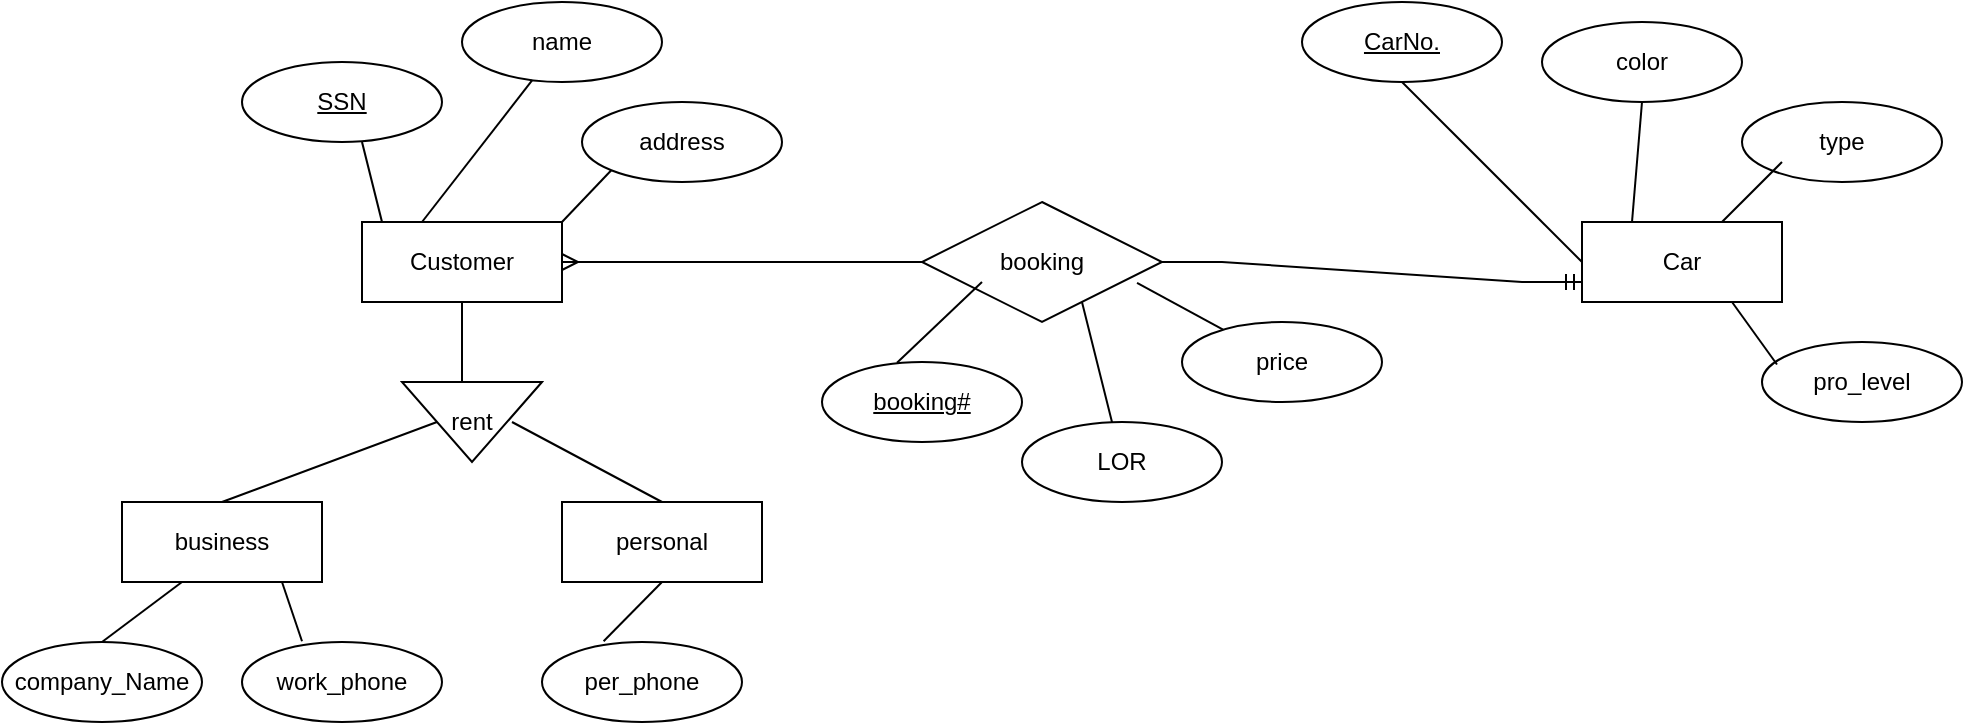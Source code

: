 <mxfile version="20.5.1" type="device"><diagram id="R2lEEEUBdFMjLlhIrx00" name="Page-1"><mxGraphModel dx="1956" dy="581" grid="1" gridSize="10" guides="1" tooltips="1" connect="1" arrows="1" fold="1" page="1" pageScale="1" pageWidth="850" pageHeight="1100" math="0" shadow="0" extFonts="Permanent Marker^https://fonts.googleapis.com/css?family=Permanent+Marker"><root><mxCell id="0"/><mxCell id="1" parent="0"/><mxCell id="AfkKwAm4phC4h8x-Td2x-1" value="Customer" style="whiteSpace=wrap;html=1;align=center;" vertex="1" parent="1"><mxGeometry x="50" y="160" width="100" height="40" as="geometry"/></mxCell><mxCell id="AfkKwAm4phC4h8x-Td2x-2" value="Car" style="whiteSpace=wrap;html=1;align=center;" vertex="1" parent="1"><mxGeometry x="660" y="160" width="100" height="40" as="geometry"/></mxCell><mxCell id="AfkKwAm4phC4h8x-Td2x-5" value="SSN" style="ellipse;whiteSpace=wrap;html=1;align=center;fontStyle=4;" vertex="1" parent="1"><mxGeometry x="-10" y="80" width="100" height="40" as="geometry"/></mxCell><mxCell id="AfkKwAm4phC4h8x-Td2x-7" value="name" style="ellipse;whiteSpace=wrap;html=1;align=center;" vertex="1" parent="1"><mxGeometry x="100" y="50" width="100" height="40" as="geometry"/></mxCell><mxCell id="AfkKwAm4phC4h8x-Td2x-8" value="address" style="ellipse;whiteSpace=wrap;html=1;align=center;" vertex="1" parent="1"><mxGeometry x="160" y="100" width="100" height="40" as="geometry"/></mxCell><mxCell id="AfkKwAm4phC4h8x-Td2x-10" value="" style="endArrow=none;html=1;rounded=0;" edge="1" parent="1" target="AfkKwAm4phC4h8x-Td2x-7"><mxGeometry width="50" height="50" relative="1" as="geometry"><mxPoint x="80" y="160" as="sourcePoint"/><mxPoint x="130" y="110" as="targetPoint"/></mxGeometry></mxCell><mxCell id="AfkKwAm4phC4h8x-Td2x-11" value="" style="endArrow=none;html=1;rounded=0;entryX=0;entryY=1;entryDx=0;entryDy=0;" edge="1" parent="1" target="AfkKwAm4phC4h8x-Td2x-8"><mxGeometry width="50" height="50" relative="1" as="geometry"><mxPoint x="150" y="160" as="sourcePoint"/><mxPoint x="190" y="120" as="targetPoint"/></mxGeometry></mxCell><mxCell id="AfkKwAm4phC4h8x-Td2x-12" value="" style="endArrow=none;html=1;rounded=0;" edge="1" parent="1"><mxGeometry width="50" height="50" relative="1" as="geometry"><mxPoint x="60" y="160" as="sourcePoint"/><mxPoint x="50" y="120" as="targetPoint"/></mxGeometry></mxCell><mxCell id="AfkKwAm4phC4h8x-Td2x-13" value="rent" style="triangle;whiteSpace=wrap;html=1;direction=south;" vertex="1" parent="1"><mxGeometry x="70" y="240" width="70" height="40" as="geometry"/></mxCell><mxCell id="AfkKwAm4phC4h8x-Td2x-14" value="" style="endArrow=none;html=1;rounded=0;" edge="1" parent="1"><mxGeometry width="50" height="50" relative="1" as="geometry"><mxPoint x="100" y="240" as="sourcePoint"/><mxPoint x="100" y="200" as="targetPoint"/></mxGeometry></mxCell><mxCell id="AfkKwAm4phC4h8x-Td2x-15" value="business" style="whiteSpace=wrap;html=1;align=center;" vertex="1" parent="1"><mxGeometry x="-70" y="300" width="100" height="40" as="geometry"/></mxCell><mxCell id="AfkKwAm4phC4h8x-Td2x-18" value="personal" style="whiteSpace=wrap;html=1;align=center;" vertex="1" parent="1"><mxGeometry x="150" y="300" width="100" height="40" as="geometry"/></mxCell><mxCell id="AfkKwAm4phC4h8x-Td2x-19" value="" style="endArrow=none;html=1;rounded=0;entryX=0.5;entryY=1;entryDx=0;entryDy=0;" edge="1" parent="1" target="AfkKwAm4phC4h8x-Td2x-13"><mxGeometry width="50" height="50" relative="1" as="geometry"><mxPoint x="-20" y="300" as="sourcePoint"/><mxPoint x="30" y="250" as="targetPoint"/></mxGeometry></mxCell><mxCell id="AfkKwAm4phC4h8x-Td2x-21" value="" style="endArrow=none;html=1;rounded=0;entryX=0.5;entryY=0;entryDx=0;entryDy=0;" edge="1" parent="1" target="AfkKwAm4phC4h8x-Td2x-18"><mxGeometry width="50" height="50" relative="1" as="geometry"><mxPoint x="125" y="260" as="sourcePoint"/><mxPoint x="175" y="210" as="targetPoint"/></mxGeometry></mxCell><mxCell id="AfkKwAm4phC4h8x-Td2x-23" value="CarNo." style="ellipse;whiteSpace=wrap;html=1;align=center;fontStyle=4;" vertex="1" parent="1"><mxGeometry x="520" y="50" width="100" height="40" as="geometry"/></mxCell><mxCell id="AfkKwAm4phC4h8x-Td2x-24" value="color" style="ellipse;whiteSpace=wrap;html=1;align=center;" vertex="1" parent="1"><mxGeometry x="640" y="60" width="100" height="40" as="geometry"/></mxCell><mxCell id="AfkKwAm4phC4h8x-Td2x-25" value="type" style="ellipse;whiteSpace=wrap;html=1;align=center;" vertex="1" parent="1"><mxGeometry x="740" y="100" width="100" height="40" as="geometry"/></mxCell><mxCell id="AfkKwAm4phC4h8x-Td2x-26" value="pro_level" style="ellipse;whiteSpace=wrap;html=1;align=center;" vertex="1" parent="1"><mxGeometry x="750" y="220" width="100" height="40" as="geometry"/></mxCell><mxCell id="AfkKwAm4phC4h8x-Td2x-27" value="" style="endArrow=none;html=1;rounded=0;exitX=0;exitY=0.5;exitDx=0;exitDy=0;" edge="1" parent="1" source="AfkKwAm4phC4h8x-Td2x-2"><mxGeometry width="50" height="50" relative="1" as="geometry"><mxPoint x="520" y="140" as="sourcePoint"/><mxPoint x="570" y="90" as="targetPoint"/></mxGeometry></mxCell><mxCell id="AfkKwAm4phC4h8x-Td2x-28" value="" style="endArrow=none;html=1;rounded=0;exitX=0.25;exitY=0;exitDx=0;exitDy=0;" edge="1" parent="1" source="AfkKwAm4phC4h8x-Td2x-2"><mxGeometry width="50" height="50" relative="1" as="geometry"><mxPoint x="640" y="150" as="sourcePoint"/><mxPoint x="690" y="100" as="targetPoint"/></mxGeometry></mxCell><mxCell id="AfkKwAm4phC4h8x-Td2x-29" value="" style="endArrow=none;html=1;rounded=0;" edge="1" parent="1"><mxGeometry width="50" height="50" relative="1" as="geometry"><mxPoint x="730" y="160" as="sourcePoint"/><mxPoint x="760" y="130" as="targetPoint"/></mxGeometry></mxCell><mxCell id="AfkKwAm4phC4h8x-Td2x-31" value="" style="endArrow=none;html=1;rounded=0;exitX=0.075;exitY=0.281;exitDx=0;exitDy=0;exitPerimeter=0;" edge="1" parent="1" source="AfkKwAm4phC4h8x-Td2x-26"><mxGeometry width="50" height="50" relative="1" as="geometry"><mxPoint x="685" y="250" as="sourcePoint"/><mxPoint x="735" y="200" as="targetPoint"/></mxGeometry></mxCell><mxCell id="AfkKwAm4phC4h8x-Td2x-32" value="booking" style="shape=rhombus;perimeter=rhombusPerimeter;whiteSpace=wrap;html=1;align=center;" vertex="1" parent="1"><mxGeometry x="330" y="150" width="120" height="60" as="geometry"/></mxCell><mxCell id="AfkKwAm4phC4h8x-Td2x-34" value="booking#" style="ellipse;whiteSpace=wrap;html=1;align=center;fontStyle=4;" vertex="1" parent="1"><mxGeometry x="280" y="230" width="100" height="40" as="geometry"/></mxCell><mxCell id="AfkKwAm4phC4h8x-Td2x-35" value="LOR" style="ellipse;whiteSpace=wrap;html=1;align=center;" vertex="1" parent="1"><mxGeometry x="380" y="260" width="100" height="40" as="geometry"/></mxCell><mxCell id="AfkKwAm4phC4h8x-Td2x-36" value="price" style="ellipse;whiteSpace=wrap;html=1;align=center;" vertex="1" parent="1"><mxGeometry x="460" y="210" width="100" height="40" as="geometry"/></mxCell><mxCell id="AfkKwAm4phC4h8x-Td2x-38" value="" style="endArrow=none;html=1;rounded=0;exitX=0.375;exitY=0.01;exitDx=0;exitDy=0;exitPerimeter=0;" edge="1" parent="1" source="AfkKwAm4phC4h8x-Td2x-34"><mxGeometry width="50" height="50" relative="1" as="geometry"><mxPoint x="310" y="240" as="sourcePoint"/><mxPoint x="360" y="190" as="targetPoint"/></mxGeometry></mxCell><mxCell id="AfkKwAm4phC4h8x-Td2x-39" value="" style="endArrow=none;html=1;rounded=0;" edge="1" parent="1" source="AfkKwAm4phC4h8x-Td2x-35"><mxGeometry width="50" height="50" relative="1" as="geometry"><mxPoint x="360" y="250" as="sourcePoint"/><mxPoint x="410" y="200" as="targetPoint"/></mxGeometry></mxCell><mxCell id="AfkKwAm4phC4h8x-Td2x-40" value="" style="endArrow=none;html=1;rounded=0;entryX=0.896;entryY=0.674;entryDx=0;entryDy=0;entryPerimeter=0;" edge="1" parent="1" source="AfkKwAm4phC4h8x-Td2x-36" target="AfkKwAm4phC4h8x-Td2x-32"><mxGeometry width="50" height="50" relative="1" as="geometry"><mxPoint x="400" y="230" as="sourcePoint"/><mxPoint x="450" y="180" as="targetPoint"/></mxGeometry></mxCell><mxCell id="AfkKwAm4phC4h8x-Td2x-46" value="" style="edgeStyle=entityRelationEdgeStyle;fontSize=12;html=1;endArrow=ERmandOne;rounded=0;exitX=1;exitY=0.5;exitDx=0;exitDy=0;" edge="1" parent="1" source="AfkKwAm4phC4h8x-Td2x-32"><mxGeometry width="100" height="100" relative="1" as="geometry"><mxPoint x="560" y="290" as="sourcePoint"/><mxPoint x="660" y="190" as="targetPoint"/></mxGeometry></mxCell><mxCell id="AfkKwAm4phC4h8x-Td2x-48" value="" style="edgeStyle=entityRelationEdgeStyle;fontSize=12;html=1;endArrow=ERmany;rounded=0;entryX=1;entryY=0.5;entryDx=0;entryDy=0;" edge="1" parent="1" target="AfkKwAm4phC4h8x-Td2x-1"><mxGeometry width="100" height="100" relative="1" as="geometry"><mxPoint x="300" y="180" as="sourcePoint"/><mxPoint x="290" y="180" as="targetPoint"/></mxGeometry></mxCell><mxCell id="AfkKwAm4phC4h8x-Td2x-49" value="company_Name" style="ellipse;whiteSpace=wrap;html=1;align=center;" vertex="1" parent="1"><mxGeometry x="-130" y="370" width="100" height="40" as="geometry"/></mxCell><mxCell id="AfkKwAm4phC4h8x-Td2x-50" value="work_phone" style="ellipse;whiteSpace=wrap;html=1;align=center;" vertex="1" parent="1"><mxGeometry x="-10" y="370" width="100" height="40" as="geometry"/></mxCell><mxCell id="AfkKwAm4phC4h8x-Td2x-51" value="" style="endArrow=none;html=1;rounded=0;exitX=0.5;exitY=0;exitDx=0;exitDy=0;" edge="1" parent="1" source="AfkKwAm4phC4h8x-Td2x-49"><mxGeometry width="50" height="50" relative="1" as="geometry"><mxPoint x="-90" y="390" as="sourcePoint"/><mxPoint x="-40" y="340" as="targetPoint"/></mxGeometry></mxCell><mxCell id="AfkKwAm4phC4h8x-Td2x-52" value="" style="endArrow=none;html=1;rounded=0;exitX=0.3;exitY=-0.01;exitDx=0;exitDy=0;exitPerimeter=0;" edge="1" parent="1" source="AfkKwAm4phC4h8x-Td2x-50"><mxGeometry width="50" height="50" relative="1" as="geometry"><mxPoint x="-30" y="370" as="sourcePoint"/><mxPoint x="10" y="340" as="targetPoint"/></mxGeometry></mxCell><mxCell id="AfkKwAm4phC4h8x-Td2x-53" value="per_phone" style="ellipse;whiteSpace=wrap;html=1;align=center;" vertex="1" parent="1"><mxGeometry x="140" y="370" width="100" height="40" as="geometry"/></mxCell><mxCell id="AfkKwAm4phC4h8x-Td2x-54" value="" style="endArrow=none;html=1;rounded=0;exitX=0.308;exitY=-0.01;exitDx=0;exitDy=0;exitPerimeter=0;" edge="1" parent="1" source="AfkKwAm4phC4h8x-Td2x-53"><mxGeometry width="50" height="50" relative="1" as="geometry"><mxPoint x="150" y="390" as="sourcePoint"/><mxPoint x="200" y="340" as="targetPoint"/></mxGeometry></mxCell></root></mxGraphModel></diagram></mxfile>
